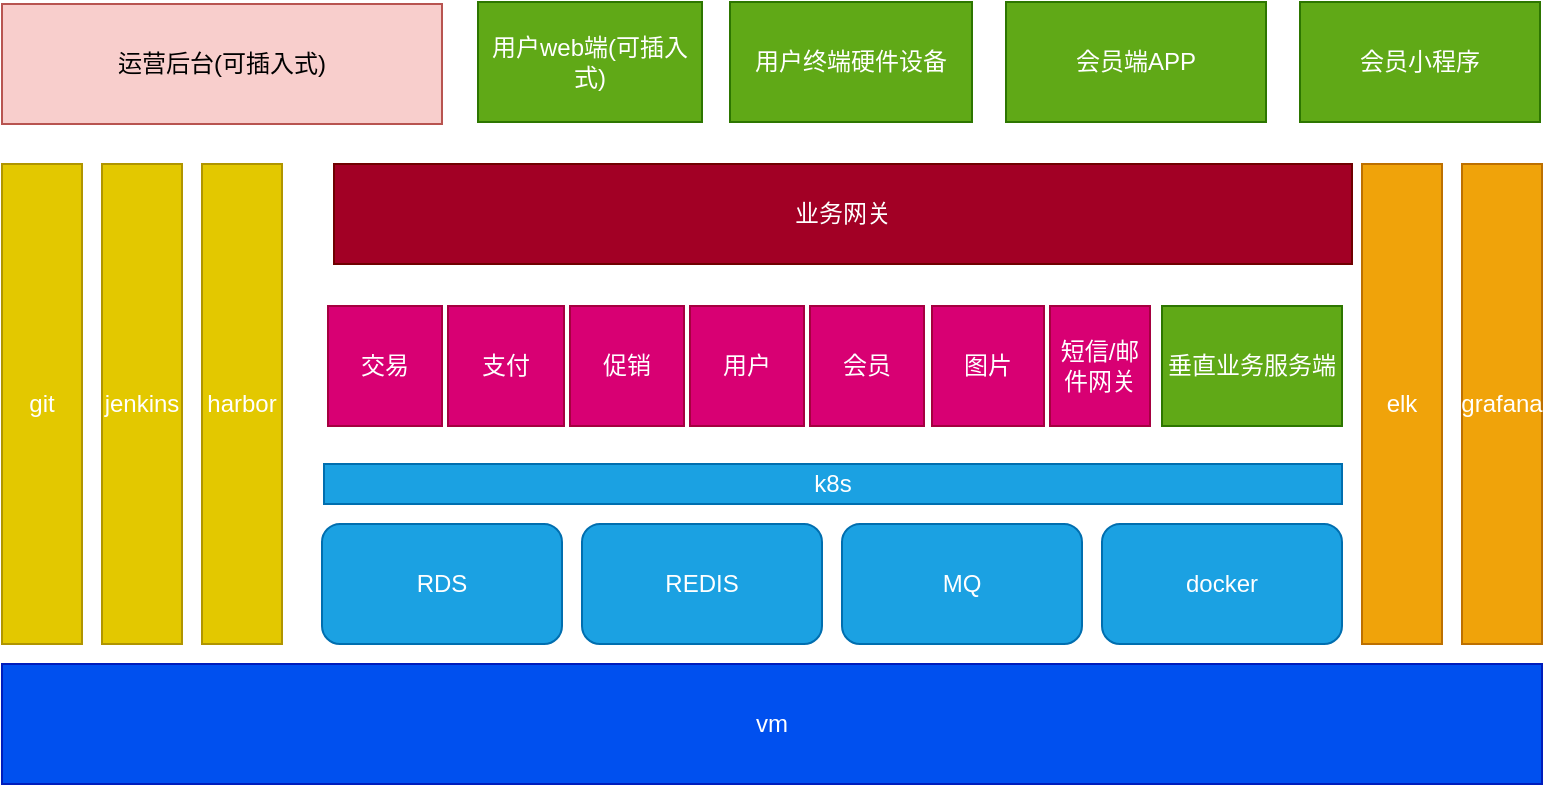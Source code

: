 <mxfile version="10.6.0" type="github"><diagram name="Page-1" id="e7e014a7-5840-1c2e-5031-d8a46d1fe8dd"><mxGraphModel dx="840" dy="475" grid="1" gridSize="10" guides="1" tooltips="1" connect="1" arrows="1" fold="1" page="1" pageScale="1" pageWidth="1169" pageHeight="826" background="#ffffff" math="0" shadow="0"><root><mxCell id="0"/><mxCell id="1" parent="0"/><mxCell id="SLDLrUSIl8f-KwDYE71D-41" value="vm" style="rounded=0;whiteSpace=wrap;html=1;fillColor=#0050ef;strokeColor=#001DBC;fontColor=#ffffff;" vertex="1" parent="1"><mxGeometry x="120" y="510" width="770" height="60" as="geometry"/></mxCell><mxCell id="SLDLrUSIl8f-KwDYE71D-42" value="RDS" style="rounded=1;whiteSpace=wrap;html=1;fillColor=#1ba1e2;strokeColor=#006EAF;fontColor=#ffffff;" vertex="1" parent="1"><mxGeometry x="280" y="440" width="120" height="60" as="geometry"/></mxCell><mxCell id="SLDLrUSIl8f-KwDYE71D-43" value="REDIS" style="rounded=1;whiteSpace=wrap;html=1;fillColor=#1ba1e2;strokeColor=#006EAF;fontColor=#ffffff;" vertex="1" parent="1"><mxGeometry x="410" y="440" width="120" height="60" as="geometry"/></mxCell><mxCell id="SLDLrUSIl8f-KwDYE71D-44" value="MQ" style="rounded=1;whiteSpace=wrap;html=1;fillColor=#1ba1e2;strokeColor=#006EAF;fontColor=#ffffff;" vertex="1" parent="1"><mxGeometry x="540" y="440" width="120" height="60" as="geometry"/></mxCell><mxCell id="SLDLrUSIl8f-KwDYE71D-45" value="docker" style="rounded=1;whiteSpace=wrap;html=1;fillColor=#1ba1e2;strokeColor=#006EAF;fontColor=#ffffff;" vertex="1" parent="1"><mxGeometry x="670" y="440" width="120" height="60" as="geometry"/></mxCell><mxCell id="SLDLrUSIl8f-KwDYE71D-46" value="jenkins" style="rounded=0;whiteSpace=wrap;html=1;fillColor=#e3c800;strokeColor=#B09500;fontColor=#ffffff;" vertex="1" parent="1"><mxGeometry x="170" y="260" width="40" height="240" as="geometry"/></mxCell><mxCell id="SLDLrUSIl8f-KwDYE71D-47" value="harbor" style="rounded=0;whiteSpace=wrap;html=1;fillColor=#e3c800;strokeColor=#B09500;fontColor=#ffffff;" vertex="1" parent="1"><mxGeometry x="220" y="260" width="40" height="240" as="geometry"/></mxCell><mxCell id="SLDLrUSIl8f-KwDYE71D-48" value="git" style="rounded=0;whiteSpace=wrap;html=1;fillColor=#e3c800;strokeColor=#B09500;fontColor=#ffffff;" vertex="1" parent="1"><mxGeometry x="120" y="260" width="40" height="240" as="geometry"/></mxCell><mxCell id="SLDLrUSIl8f-KwDYE71D-49" value="交易" style="rounded=0;whiteSpace=wrap;html=1;fillColor=#d80073;strokeColor=#A50040;fontColor=#ffffff;" vertex="1" parent="1"><mxGeometry x="283" y="331" width="57" height="60" as="geometry"/></mxCell><mxCell id="SLDLrUSIl8f-KwDYE71D-50" value="支付" style="rounded=0;whiteSpace=wrap;html=1;fillColor=#d80073;strokeColor=#A50040;fontColor=#ffffff;" vertex="1" parent="1"><mxGeometry x="343" y="331" width="58" height="60" as="geometry"/></mxCell><mxCell id="SLDLrUSIl8f-KwDYE71D-51" value="用户" style="rounded=0;whiteSpace=wrap;html=1;fillColor=#d80073;strokeColor=#A50040;fontColor=#ffffff;" vertex="1" parent="1"><mxGeometry x="464" y="331" width="57" height="60" as="geometry"/></mxCell><mxCell id="SLDLrUSIl8f-KwDYE71D-52" value="会员" style="rounded=0;whiteSpace=wrap;html=1;fillColor=#d80073;strokeColor=#A50040;fontColor=#ffffff;" vertex="1" parent="1"><mxGeometry x="524" y="331" width="57" height="60" as="geometry"/></mxCell><mxCell id="SLDLrUSIl8f-KwDYE71D-53" value="图片" style="rounded=0;whiteSpace=wrap;html=1;fillColor=#d80073;strokeColor=#A50040;fontColor=#ffffff;" vertex="1" parent="1"><mxGeometry x="585" y="331" width="56" height="60" as="geometry"/></mxCell><mxCell id="SLDLrUSIl8f-KwDYE71D-54" value="短信/邮件网关" style="rounded=0;whiteSpace=wrap;html=1;fillColor=#d80073;strokeColor=#A50040;fontColor=#ffffff;" vertex="1" parent="1"><mxGeometry x="644" y="331" width="50" height="60" as="geometry"/></mxCell><mxCell id="SLDLrUSIl8f-KwDYE71D-55" value="elk" style="rounded=0;whiteSpace=wrap;html=1;fillColor=#f0a30a;strokeColor=#BD7000;fontColor=#ffffff;" vertex="1" parent="1"><mxGeometry x="800" y="260" width="40" height="240" as="geometry"/></mxCell><mxCell id="SLDLrUSIl8f-KwDYE71D-56" value="grafana" style="rounded=0;whiteSpace=wrap;html=1;fillColor=#f0a30a;strokeColor=#BD7000;fontColor=#ffffff;" vertex="1" parent="1"><mxGeometry x="850" y="260" width="40" height="240" as="geometry"/></mxCell><mxCell id="SLDLrUSIl8f-KwDYE71D-57" value="k8s" style="rounded=0;whiteSpace=wrap;html=1;fillColor=#1ba1e2;strokeColor=#006EAF;fontColor=#ffffff;" vertex="1" parent="1"><mxGeometry x="281" y="410" width="509" height="20" as="geometry"/></mxCell><mxCell id="SLDLrUSIl8f-KwDYE71D-58" value="业务网关" style="rounded=0;whiteSpace=wrap;html=1;fillColor=#a20025;strokeColor=#6F0000;fontColor=#ffffff;" vertex="1" parent="1"><mxGeometry x="286" y="260" width="509" height="50" as="geometry"/></mxCell><mxCell id="SLDLrUSIl8f-KwDYE71D-59" value="运营后台(可插入式)" style="rounded=0;whiteSpace=wrap;html=1;fillColor=#f8cecc;strokeColor=#b85450;" vertex="1" parent="1"><mxGeometry x="120" y="180" width="220" height="60" as="geometry"/></mxCell><mxCell id="SLDLrUSIl8f-KwDYE71D-60" value="用户web端(可插入式)" style="rounded=0;whiteSpace=wrap;html=1;fillColor=#60a917;strokeColor=#2D7600;fontColor=#ffffff;" vertex="1" parent="1"><mxGeometry x="358" y="179" width="112" height="60" as="geometry"/></mxCell><mxCell id="SLDLrUSIl8f-KwDYE71D-61" value="会员端APP" style="rounded=0;whiteSpace=wrap;html=1;fillColor=#60a917;strokeColor=#2D7600;fontColor=#ffffff;" vertex="1" parent="1"><mxGeometry x="622" y="179" width="130" height="60" as="geometry"/></mxCell><mxCell id="SLDLrUSIl8f-KwDYE71D-62" value="会员小程序" style="rounded=0;whiteSpace=wrap;html=1;fillColor=#60a917;strokeColor=#2D7600;fontColor=#ffffff;" vertex="1" parent="1"><mxGeometry x="769" y="179" width="120" height="60" as="geometry"/></mxCell><mxCell id="SLDLrUSIl8f-KwDYE71D-63" value="垂直业务服务端" style="rounded=0;whiteSpace=wrap;html=1;fillColor=#60a917;strokeColor=#2D7600;fontColor=#ffffff;" vertex="1" parent="1"><mxGeometry x="700" y="331" width="90" height="60" as="geometry"/></mxCell><mxCell id="SLDLrUSIl8f-KwDYE71D-64" value="用户终端硬件设备" style="rounded=0;whiteSpace=wrap;html=1;fillColor=#60a917;strokeColor=#2D7600;fontColor=#ffffff;" vertex="1" parent="1"><mxGeometry x="484" y="179" width="121" height="60" as="geometry"/></mxCell><mxCell id="SLDLrUSIl8f-KwDYE71D-65" value="促销" style="rounded=0;whiteSpace=wrap;html=1;fillColor=#d80073;strokeColor=#A50040;fontColor=#ffffff;" vertex="1" parent="1"><mxGeometry x="404" y="331" width="57" height="60" as="geometry"/></mxCell></root></mxGraphModel></diagram></mxfile>
